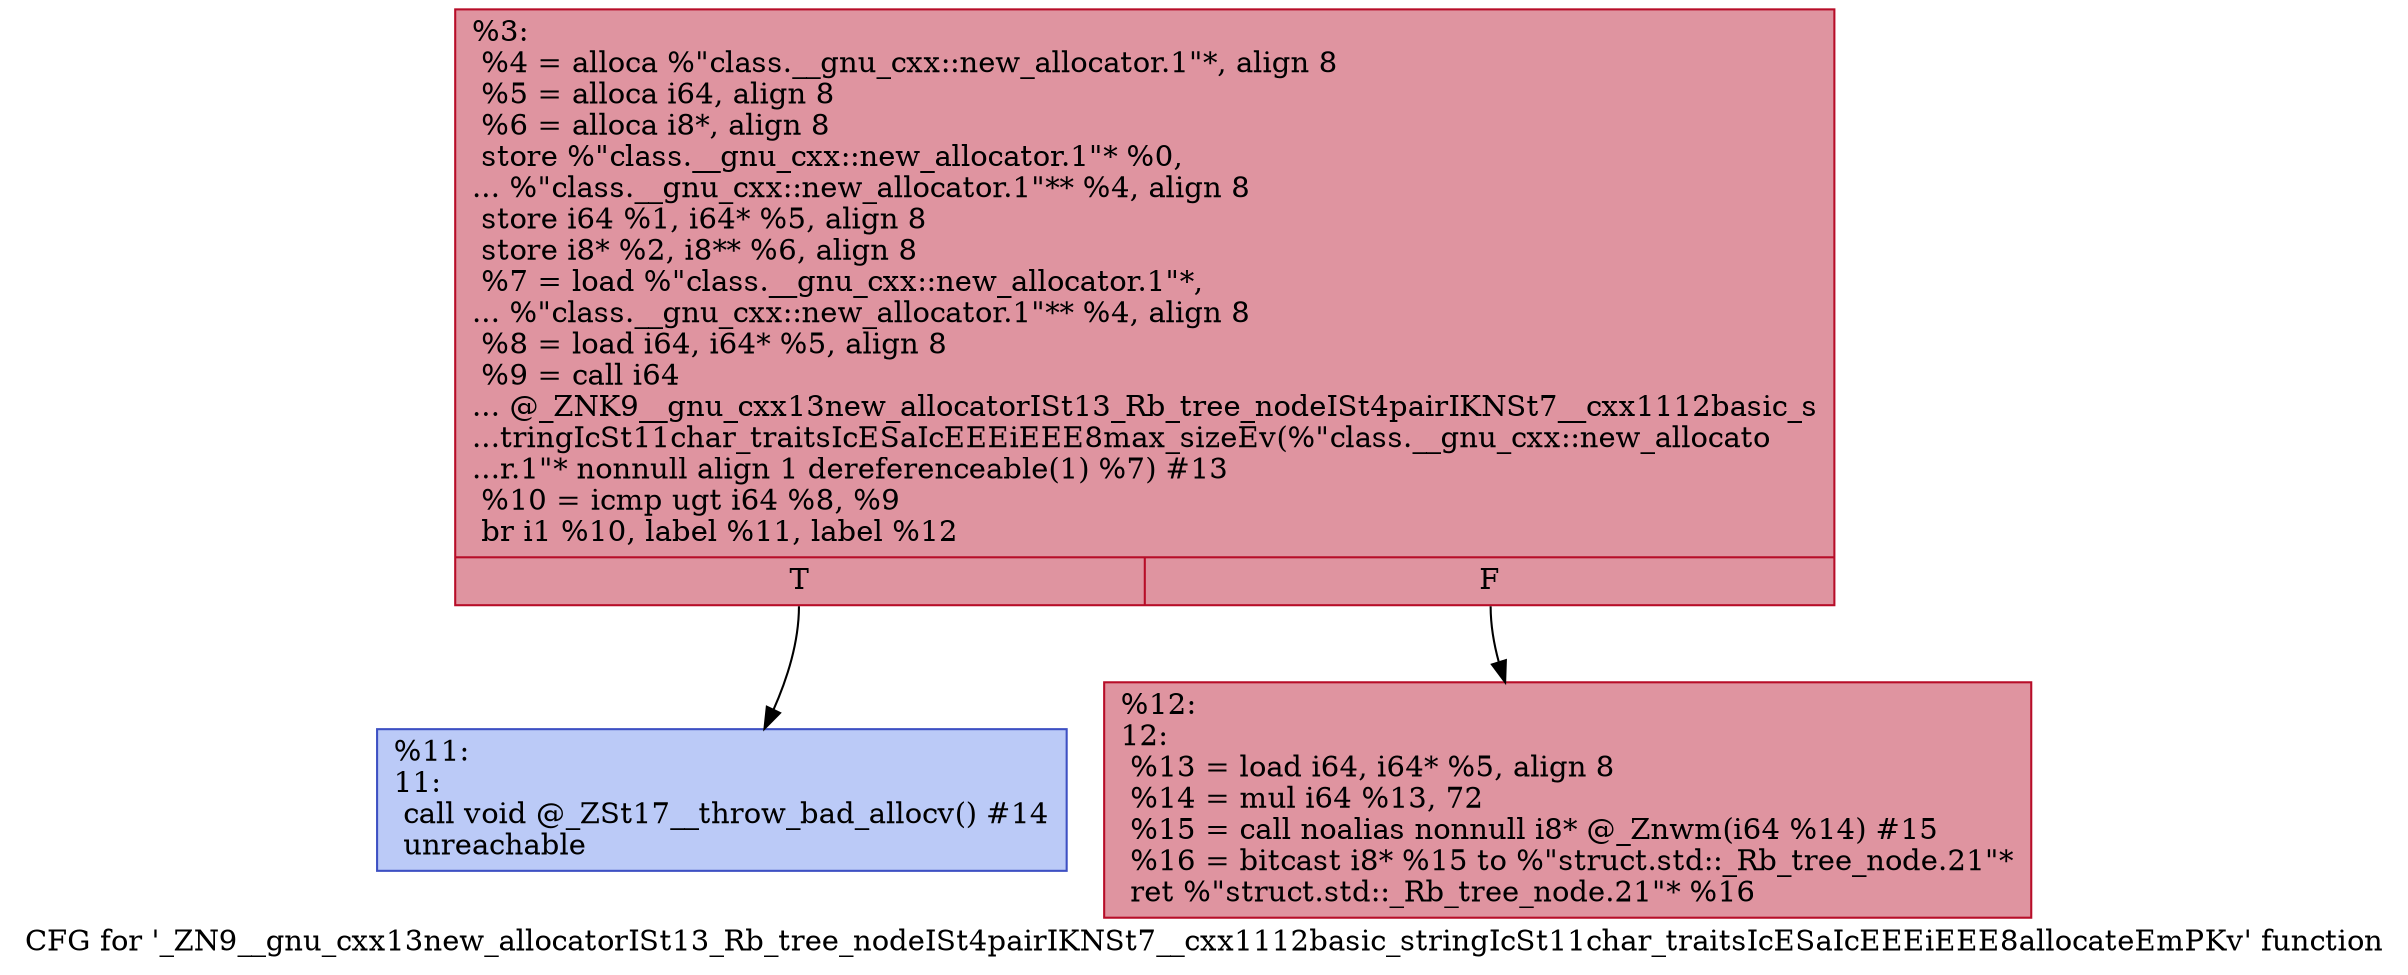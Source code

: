 digraph "CFG for '_ZN9__gnu_cxx13new_allocatorISt13_Rb_tree_nodeISt4pairIKNSt7__cxx1112basic_stringIcSt11char_traitsIcESaIcEEEiEEE8allocateEmPKv' function" {
	label="CFG for '_ZN9__gnu_cxx13new_allocatorISt13_Rb_tree_nodeISt4pairIKNSt7__cxx1112basic_stringIcSt11char_traitsIcESaIcEEEiEEE8allocateEmPKv' function";

	Node0x555b06d94910 [shape=record,color="#b70d28ff", style=filled, fillcolor="#b70d2870",label="{%3:\l  %4 = alloca %\"class.__gnu_cxx::new_allocator.1\"*, align 8\l  %5 = alloca i64, align 8\l  %6 = alloca i8*, align 8\l  store %\"class.__gnu_cxx::new_allocator.1\"* %0,\l... %\"class.__gnu_cxx::new_allocator.1\"** %4, align 8\l  store i64 %1, i64* %5, align 8\l  store i8* %2, i8** %6, align 8\l  %7 = load %\"class.__gnu_cxx::new_allocator.1\"*,\l... %\"class.__gnu_cxx::new_allocator.1\"** %4, align 8\l  %8 = load i64, i64* %5, align 8\l  %9 = call i64\l... @_ZNK9__gnu_cxx13new_allocatorISt13_Rb_tree_nodeISt4pairIKNSt7__cxx1112basic_s\l...tringIcSt11char_traitsIcESaIcEEEiEEE8max_sizeEv(%\"class.__gnu_cxx::new_allocato\l...r.1\"* nonnull align 1 dereferenceable(1) %7) #13\l  %10 = icmp ugt i64 %8, %9\l  br i1 %10, label %11, label %12\l|{<s0>T|<s1>F}}"];
	Node0x555b06d94910:s0 -> Node0x555b06d94ec0;
	Node0x555b06d94910:s1 -> Node0x555b06d94f10;
	Node0x555b06d94ec0 [shape=record,color="#3d50c3ff", style=filled, fillcolor="#6687ed70",label="{%11:\l11:                                               \l  call void @_ZSt17__throw_bad_allocv() #14\l  unreachable\l}"];
	Node0x555b06d94f10 [shape=record,color="#b70d28ff", style=filled, fillcolor="#b70d2870",label="{%12:\l12:                                               \l  %13 = load i64, i64* %5, align 8\l  %14 = mul i64 %13, 72\l  %15 = call noalias nonnull i8* @_Znwm(i64 %14) #15\l  %16 = bitcast i8* %15 to %\"struct.std::_Rb_tree_node.21\"*\l  ret %\"struct.std::_Rb_tree_node.21\"* %16\l}"];
}
